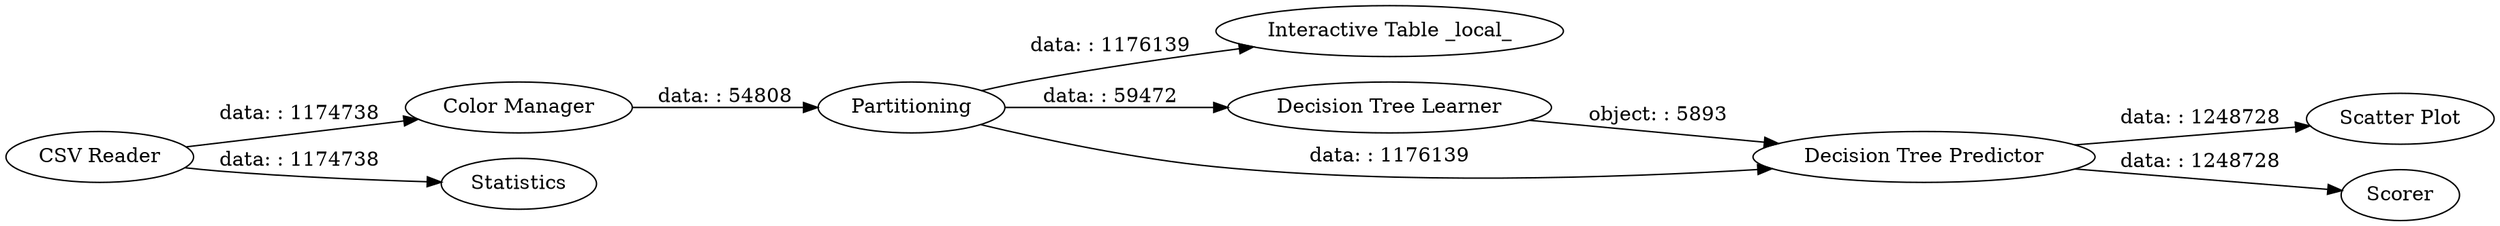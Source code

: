 digraph {
	"-8342386157498630914_7" [label="Interactive Table _local_"]
	"-8342386157498630914_10" [label="Scatter Plot"]
	"-8342386157498630914_4" [label="Decision Tree Learner"]
	"-8342386157498630914_6" [label=Scorer]
	"-8342386157498630914_3" [label=Partitioning]
	"-8342386157498630914_2" [label="Color Manager"]
	"-8342386157498630914_1" [label="CSV Reader"]
	"-8342386157498630914_9" [label=Statistics]
	"-8342386157498630914_5" [label="Decision Tree Predictor"]
	"-8342386157498630914_3" -> "-8342386157498630914_7" [label="data: : 1176139"]
	"-8342386157498630914_3" -> "-8342386157498630914_4" [label="data: : 59472"]
	"-8342386157498630914_3" -> "-8342386157498630914_5" [label="data: : 1176139"]
	"-8342386157498630914_1" -> "-8342386157498630914_2" [label="data: : 1174738"]
	"-8342386157498630914_4" -> "-8342386157498630914_5" [label="object: : 5893"]
	"-8342386157498630914_5" -> "-8342386157498630914_6" [label="data: : 1248728"]
	"-8342386157498630914_1" -> "-8342386157498630914_9" [label="data: : 1174738"]
	"-8342386157498630914_5" -> "-8342386157498630914_10" [label="data: : 1248728"]
	"-8342386157498630914_2" -> "-8342386157498630914_3" [label="data: : 54808"]
	rankdir=LR
}
